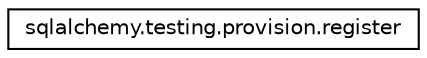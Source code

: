 digraph "Graphical Class Hierarchy"
{
 // LATEX_PDF_SIZE
  edge [fontname="Helvetica",fontsize="10",labelfontname="Helvetica",labelfontsize="10"];
  node [fontname="Helvetica",fontsize="10",shape=record];
  rankdir="LR";
  Node0 [label="sqlalchemy.testing.provision.register",height=0.2,width=0.4,color="black", fillcolor="white", style="filled",URL="$classsqlalchemy_1_1testing_1_1provision_1_1register.html",tooltip=" "];
}
